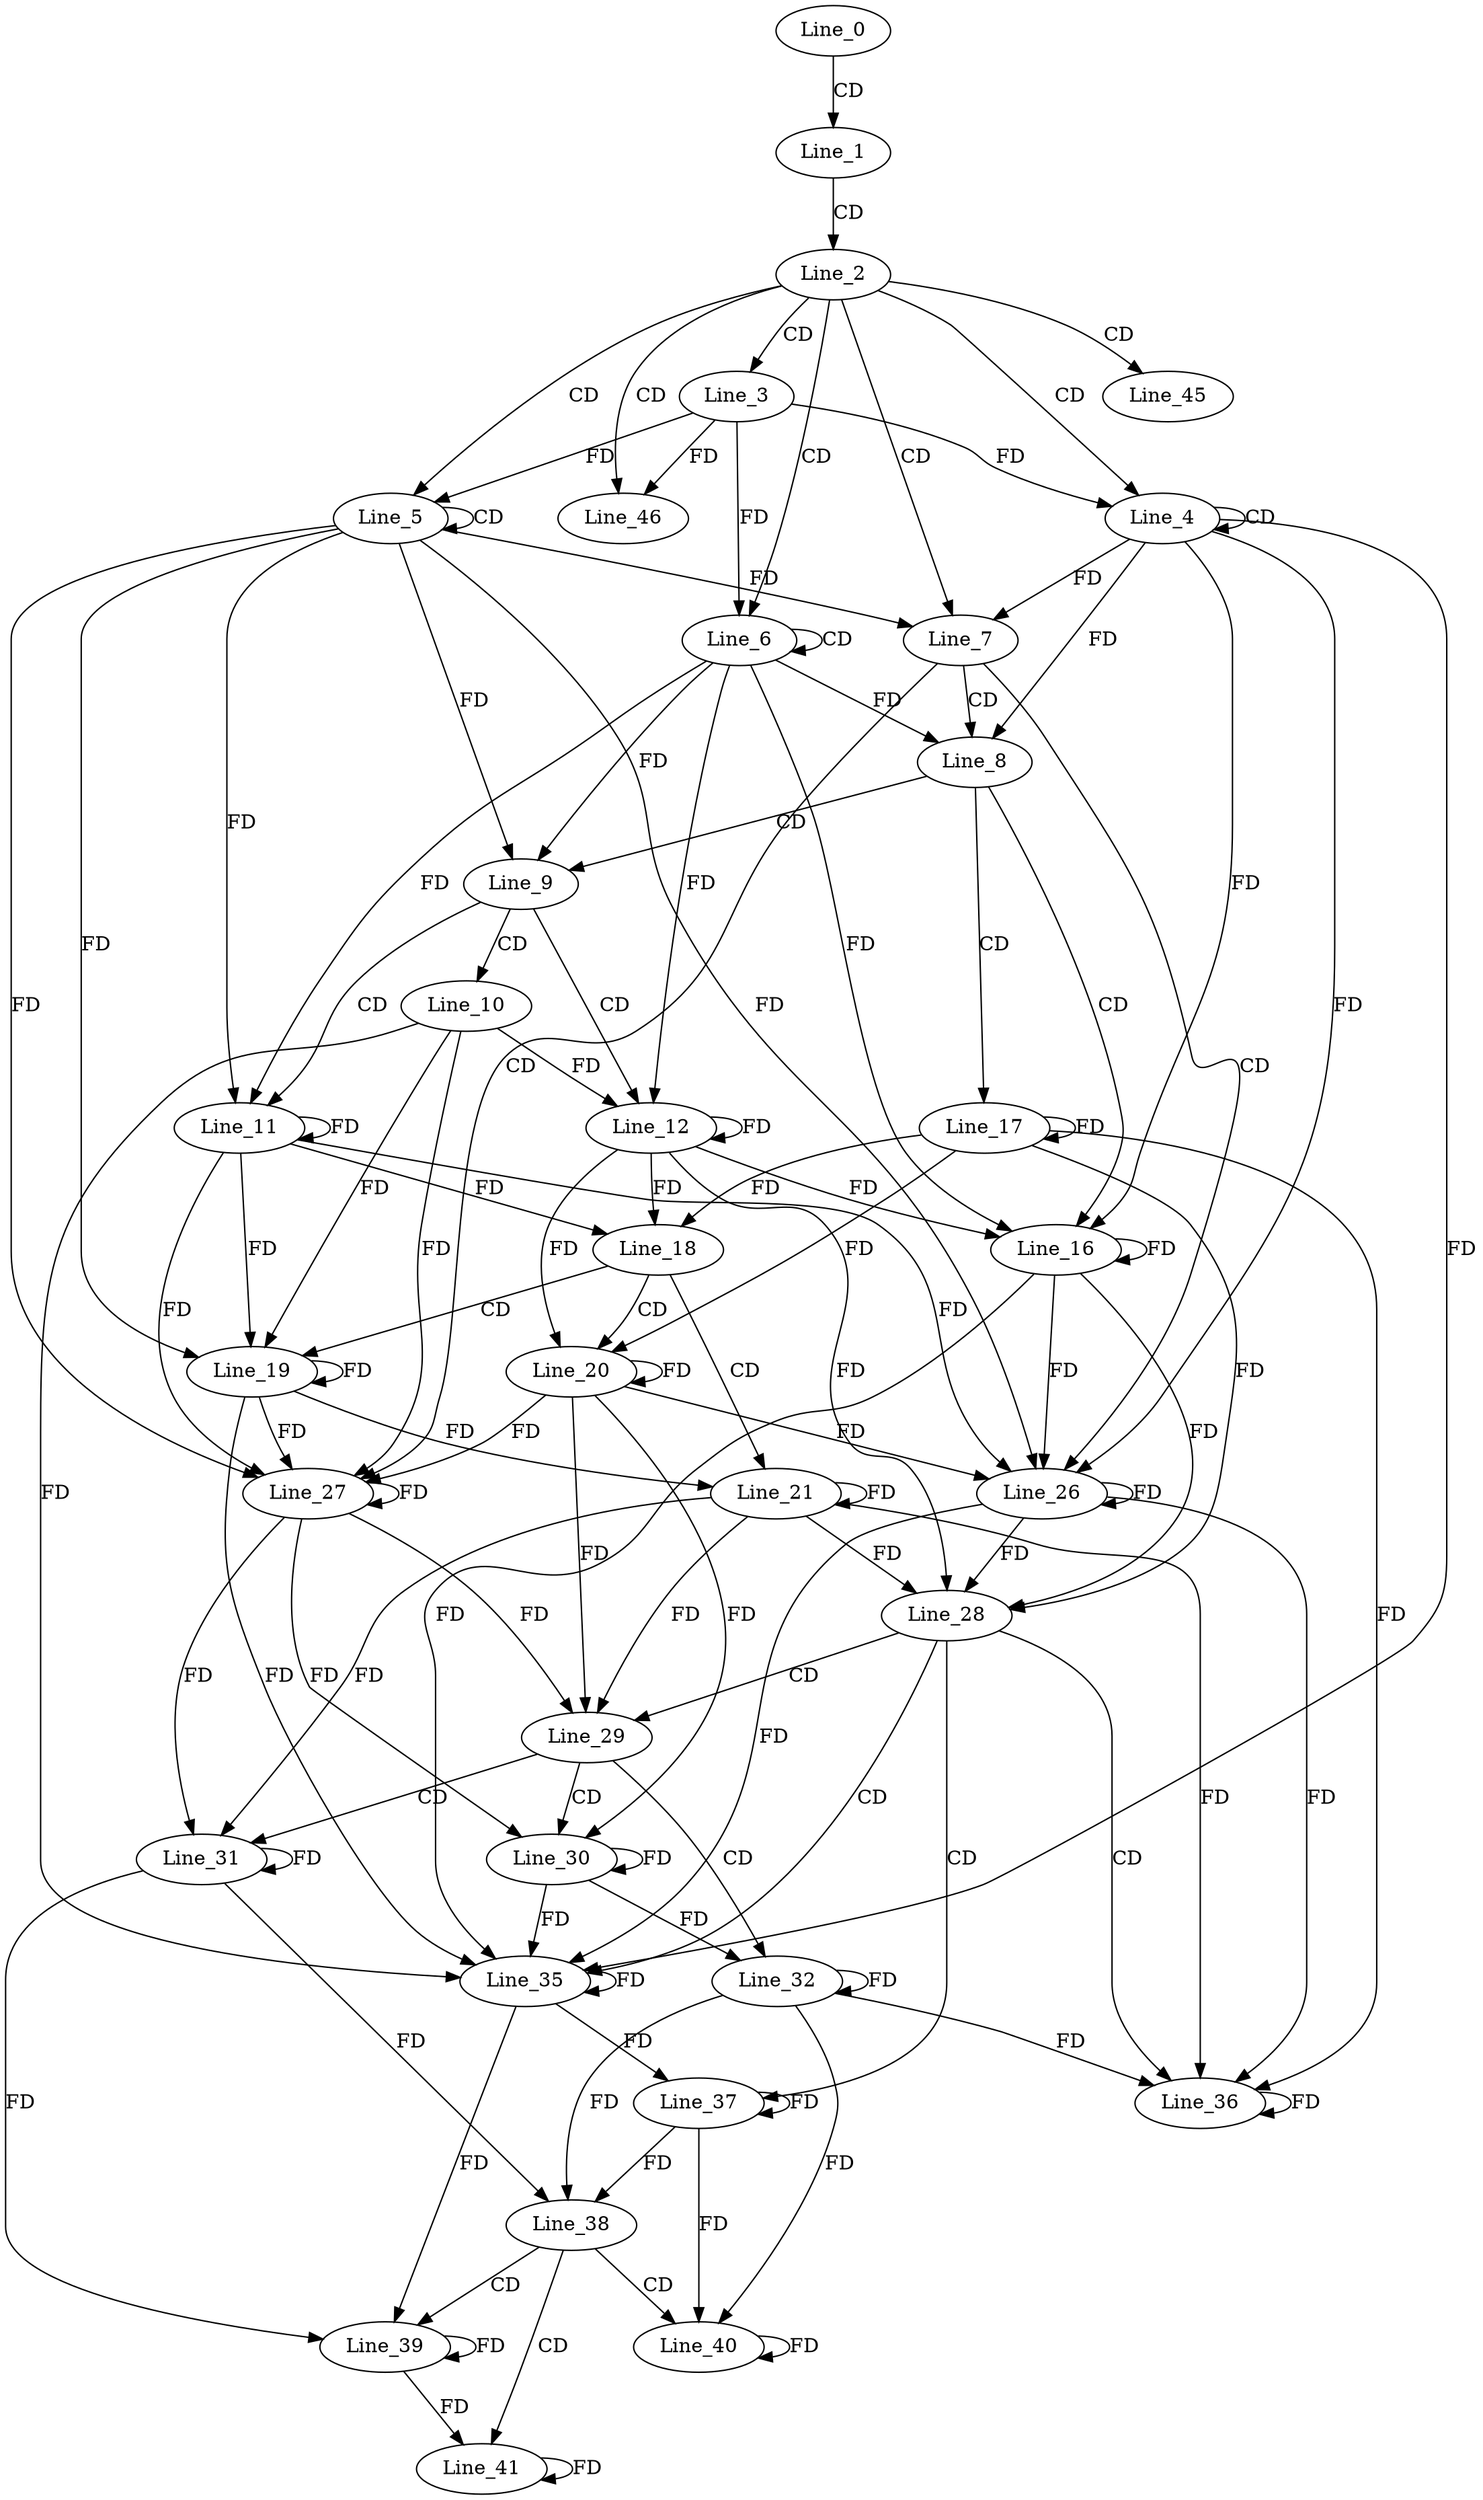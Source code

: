 digraph G {
  Line_0;
  Line_1;
  Line_2;
  Line_3;
  Line_4;
  Line_4;
  Line_5;
  Line_5;
  Line_6;
  Line_6;
  Line_7;
  Line_8;
  Line_9;
  Line_10;
  Line_11;
  Line_12;
  Line_16;
  Line_17;
  Line_18;
  Line_19;
  Line_20;
  Line_21;
  Line_26;
  Line_27;
  Line_28;
  Line_29;
  Line_30;
  Line_31;
  Line_32;
  Line_35;
  Line_36;
  Line_37;
  Line_38;
  Line_39;
  Line_40;
  Line_41;
  Line_45;
  Line_46;
  Line_0 -> Line_1 [ label="CD" ];
  Line_1 -> Line_2 [ label="CD" ];
  Line_2 -> Line_3 [ label="CD" ];
  Line_2 -> Line_4 [ label="CD" ];
  Line_4 -> Line_4 [ label="CD" ];
  Line_3 -> Line_4 [ label="FD" ];
  Line_2 -> Line_5 [ label="CD" ];
  Line_5 -> Line_5 [ label="CD" ];
  Line_3 -> Line_5 [ label="FD" ];
  Line_2 -> Line_6 [ label="CD" ];
  Line_6 -> Line_6 [ label="CD" ];
  Line_3 -> Line_6 [ label="FD" ];
  Line_2 -> Line_7 [ label="CD" ];
  Line_4 -> Line_7 [ label="FD" ];
  Line_5 -> Line_7 [ label="FD" ];
  Line_7 -> Line_8 [ label="CD" ];
  Line_4 -> Line_8 [ label="FD" ];
  Line_6 -> Line_8 [ label="FD" ];
  Line_8 -> Line_9 [ label="CD" ];
  Line_6 -> Line_9 [ label="FD" ];
  Line_5 -> Line_9 [ label="FD" ];
  Line_9 -> Line_10 [ label="CD" ];
  Line_9 -> Line_11 [ label="CD" ];
  Line_5 -> Line_11 [ label="FD" ];
  Line_11 -> Line_11 [ label="FD" ];
  Line_6 -> Line_11 [ label="FD" ];
  Line_9 -> Line_12 [ label="CD" ];
  Line_6 -> Line_12 [ label="FD" ];
  Line_12 -> Line_12 [ label="FD" ];
  Line_10 -> Line_12 [ label="FD" ];
  Line_8 -> Line_16 [ label="CD" ];
  Line_4 -> Line_16 [ label="FD" ];
  Line_16 -> Line_16 [ label="FD" ];
  Line_6 -> Line_16 [ label="FD" ];
  Line_12 -> Line_16 [ label="FD" ];
  Line_8 -> Line_17 [ label="CD" ];
  Line_17 -> Line_17 [ label="FD" ];
  Line_12 -> Line_18 [ label="FD" ];
  Line_17 -> Line_18 [ label="FD" ];
  Line_11 -> Line_18 [ label="FD" ];
  Line_18 -> Line_19 [ label="CD" ];
  Line_10 -> Line_19 [ label="FD" ];
  Line_19 -> Line_19 [ label="FD" ];
  Line_5 -> Line_19 [ label="FD" ];
  Line_11 -> Line_19 [ label="FD" ];
  Line_18 -> Line_20 [ label="CD" ];
  Line_20 -> Line_20 [ label="FD" ];
  Line_12 -> Line_20 [ label="FD" ];
  Line_17 -> Line_20 [ label="FD" ];
  Line_18 -> Line_21 [ label="CD" ];
  Line_21 -> Line_21 [ label="FD" ];
  Line_19 -> Line_21 [ label="FD" ];
  Line_7 -> Line_26 [ label="CD" ];
  Line_4 -> Line_26 [ label="FD" ];
  Line_16 -> Line_26 [ label="FD" ];
  Line_26 -> Line_26 [ label="FD" ];
  Line_5 -> Line_26 [ label="FD" ];
  Line_11 -> Line_26 [ label="FD" ];
  Line_20 -> Line_26 [ label="FD" ];
  Line_7 -> Line_27 [ label="CD" ];
  Line_5 -> Line_27 [ label="FD" ];
  Line_11 -> Line_27 [ label="FD" ];
  Line_20 -> Line_27 [ label="FD" ];
  Line_27 -> Line_27 [ label="FD" ];
  Line_10 -> Line_27 [ label="FD" ];
  Line_19 -> Line_27 [ label="FD" ];
  Line_16 -> Line_28 [ label="FD" ];
  Line_26 -> Line_28 [ label="FD" ];
  Line_12 -> Line_28 [ label="FD" ];
  Line_17 -> Line_28 [ label="FD" ];
  Line_21 -> Line_28 [ label="FD" ];
  Line_28 -> Line_29 [ label="CD" ];
  Line_21 -> Line_29 [ label="FD" ];
  Line_20 -> Line_29 [ label="FD" ];
  Line_27 -> Line_29 [ label="FD" ];
  Line_29 -> Line_30 [ label="CD" ];
  Line_30 -> Line_30 [ label="FD" ];
  Line_20 -> Line_30 [ label="FD" ];
  Line_27 -> Line_30 [ label="FD" ];
  Line_29 -> Line_31 [ label="CD" ];
  Line_27 -> Line_31 [ label="FD" ];
  Line_31 -> Line_31 [ label="FD" ];
  Line_21 -> Line_31 [ label="FD" ];
  Line_29 -> Line_32 [ label="CD" ];
  Line_32 -> Line_32 [ label="FD" ];
  Line_30 -> Line_32 [ label="FD" ];
  Line_28 -> Line_35 [ label="CD" ];
  Line_10 -> Line_35 [ label="FD" ];
  Line_19 -> Line_35 [ label="FD" ];
  Line_30 -> Line_35 [ label="FD" ];
  Line_35 -> Line_35 [ label="FD" ];
  Line_4 -> Line_35 [ label="FD" ];
  Line_16 -> Line_35 [ label="FD" ];
  Line_26 -> Line_35 [ label="FD" ];
  Line_28 -> Line_36 [ label="CD" ];
  Line_26 -> Line_36 [ label="FD" ];
  Line_36 -> Line_36 [ label="FD" ];
  Line_17 -> Line_36 [ label="FD" ];
  Line_21 -> Line_36 [ label="FD" ];
  Line_32 -> Line_36 [ label="FD" ];
  Line_28 -> Line_37 [ label="CD" ];
  Line_37 -> Line_37 [ label="FD" ];
  Line_35 -> Line_37 [ label="FD" ];
  Line_32 -> Line_38 [ label="FD" ];
  Line_37 -> Line_38 [ label="FD" ];
  Line_31 -> Line_38 [ label="FD" ];
  Line_38 -> Line_39 [ label="CD" ];
  Line_35 -> Line_39 [ label="FD" ];
  Line_39 -> Line_39 [ label="FD" ];
  Line_31 -> Line_39 [ label="FD" ];
  Line_38 -> Line_40 [ label="CD" ];
  Line_40 -> Line_40 [ label="FD" ];
  Line_32 -> Line_40 [ label="FD" ];
  Line_37 -> Line_40 [ label="FD" ];
  Line_38 -> Line_41 [ label="CD" ];
  Line_41 -> Line_41 [ label="FD" ];
  Line_39 -> Line_41 [ label="FD" ];
  Line_2 -> Line_45 [ label="CD" ];
  Line_2 -> Line_46 [ label="CD" ];
  Line_3 -> Line_46 [ label="FD" ];
}
